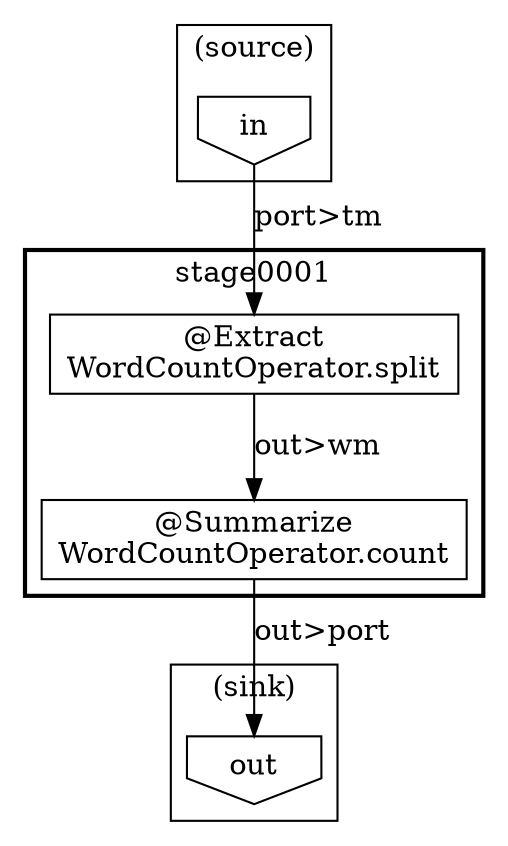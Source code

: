 digraph {
    subgraph "cluster_007c0dcd-0ce5-494e-a070-caabe27b02d2" {
        label = "(source)";
        "118fc7f0-e6f7-438e-bb8b-7f624a89a4d4" [shape=invhouse, label="in"];
    }
    subgraph "cluster_b8d38ba5-ec75-4b75-ba49-aec8cd6f1d36" {
        label = "stage0001";
        style = bold;
        "86843d1b-da34-426b-a7fe-cc2c987fb4b8" [shape=box, label="@Extract\nWordCountOperator.split"];
        "ab26aec6-79a6-46c0-80e4-c64578fa7e31" [shape=box, label="@Summarize\nWordCountOperator.count"];
    }
    subgraph "cluster_eccc790c-77ed-429e-8f1a-d86d459ea111" {
        label = "(sink)";
        "3bd5e9a5-0d44-4723-8a25-eae37fab3f39" [shape=invhouse, label="out"];
    }
    "118fc7f0-e6f7-438e-bb8b-7f624a89a4d4" -> "86843d1b-da34-426b-a7fe-cc2c987fb4b8" [label="port>tm"];
    "86843d1b-da34-426b-a7fe-cc2c987fb4b8" -> "ab26aec6-79a6-46c0-80e4-c64578fa7e31" [label="out>wm"];
    "ab26aec6-79a6-46c0-80e4-c64578fa7e31" -> "3bd5e9a5-0d44-4723-8a25-eae37fab3f39" [label="out>port"];
}
